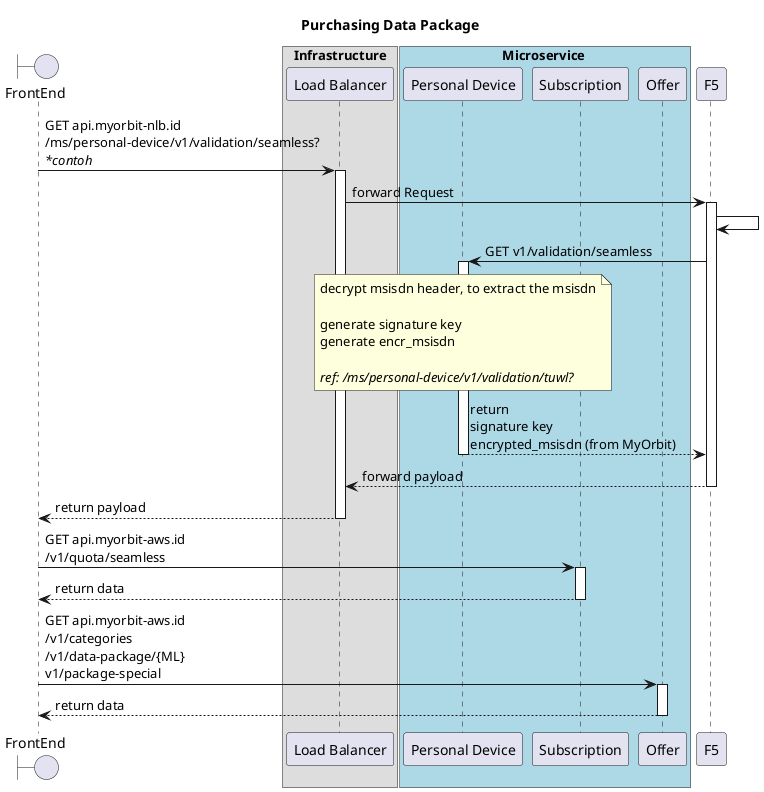 @startuml
title Purchasing Data Package

boundary FrontEnd as fe

box Infrastructure
participant "Load Balancer" as nlb
end box
box Microservice #LightBlue
participant "Personal Device" as pd
participant "Subscription" as subs
participant "Offer" as offer
end box

participant F5 as f5


fe -> nlb ++: GET api.myorbit-nlb.id\n/ms/personal-device/v1/validation/seamless? \n//*contoh//
nlb -> f5 ++: forward Request
f5 -> f5 :  
f5 -> pd ++: GET v1/validation/seamless
note over pd
    decrypt msisdn header, to extract the msisdn

    generate signature key
    generate encr_msisdn

    //ref: /ms/personal-device/v1/validation/tuwl?//
end note
pd --> f5 --: return \nsignature key\nencrypted_msisdn (from MyOrbit)
f5 --> nlb --: forward payload
nlb --> fe --: return payload

fe -> subs ++: GET api.myorbit-aws.id \n/v1/quota/seamless
subs --> fe --: return data
fe -> offer ++: GET api.myorbit-aws.id \n/v1/categories \n/v1/data-package/{ML}\nv1/package-special
offer --> fe --: return data

@enduml